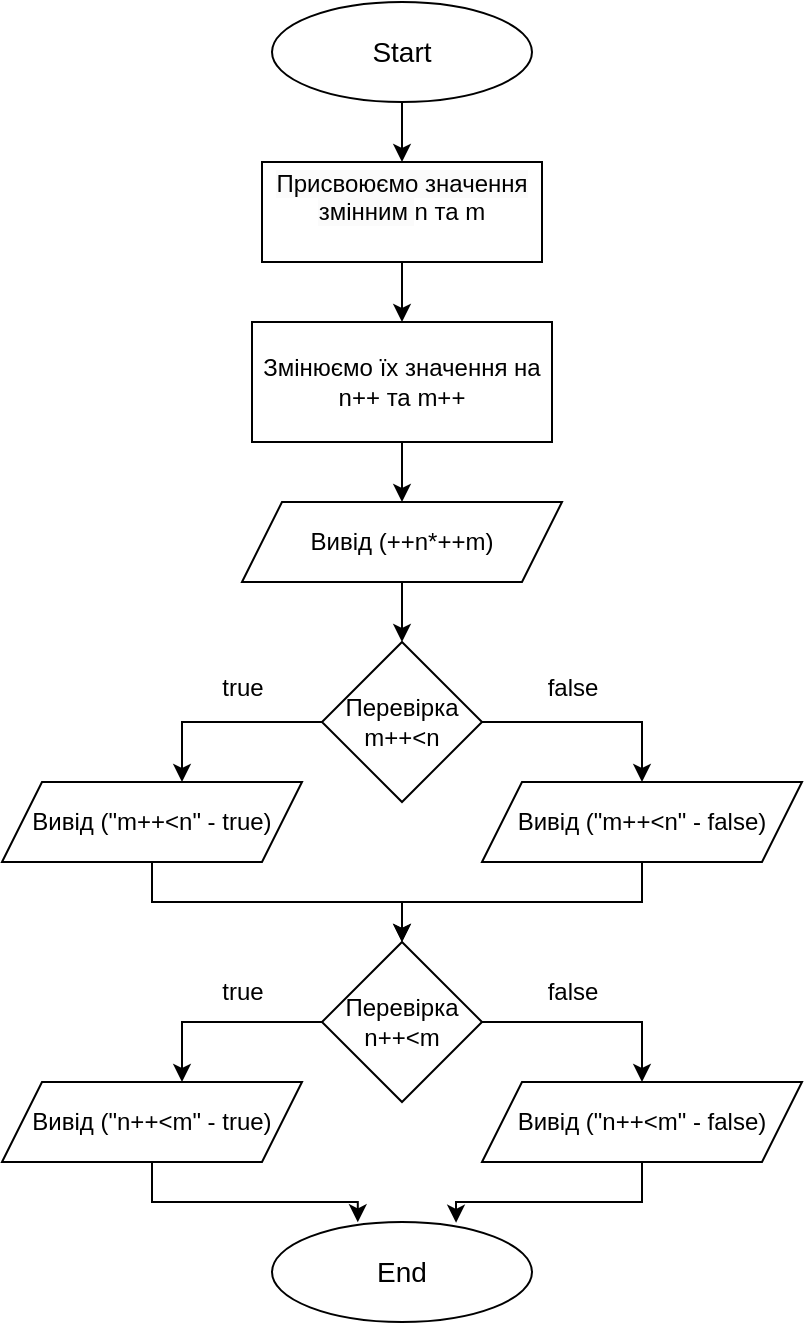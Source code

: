 <mxfile version="24.8.4">
  <diagram name="Страница — 1" id="1JxkpGAdG_1tmlaMRw96">
    <mxGraphModel dx="866" dy="495" grid="1" gridSize="10" guides="1" tooltips="1" connect="1" arrows="1" fold="1" page="1" pageScale="1" pageWidth="827" pageHeight="1169" math="0" shadow="0">
      <root>
        <mxCell id="0" />
        <mxCell id="1" parent="0" />
        <mxCell id="f-t8ZbP6wlx4kn7xdkb9-14" value="" style="edgeStyle=orthogonalEdgeStyle;rounded=0;orthogonalLoop=1;jettySize=auto;html=1;" parent="1" source="f-t8ZbP6wlx4kn7xdkb9-2" target="f-t8ZbP6wlx4kn7xdkb9-13" edge="1">
          <mxGeometry relative="1" as="geometry" />
        </mxCell>
        <mxCell id="f-t8ZbP6wlx4kn7xdkb9-2" value="&lt;font style=&quot;font-size: 14px;&quot;&gt;Start&lt;/font&gt;" style="ellipse;whiteSpace=wrap;html=1;" parent="1" vertex="1">
          <mxGeometry x="325" y="90" width="130" height="50" as="geometry" />
        </mxCell>
        <mxCell id="f-t8ZbP6wlx4kn7xdkb9-19" value="" style="edgeStyle=orthogonalEdgeStyle;rounded=0;orthogonalLoop=1;jettySize=auto;html=1;" parent="1" source="f-t8ZbP6wlx4kn7xdkb9-4" target="f-t8ZbP6wlx4kn7xdkb9-18" edge="1">
          <mxGeometry relative="1" as="geometry" />
        </mxCell>
        <mxCell id="f-t8ZbP6wlx4kn7xdkb9-4" value="Вивід (++n*++m)" style="shape=parallelogram;perimeter=parallelogramPerimeter;whiteSpace=wrap;html=1;fixedSize=1;" parent="1" vertex="1">
          <mxGeometry x="310" y="340" width="160" height="40" as="geometry" />
        </mxCell>
        <mxCell id="f-t8ZbP6wlx4kn7xdkb9-29" style="edgeStyle=orthogonalEdgeStyle;rounded=0;orthogonalLoop=1;jettySize=auto;html=1;entryX=0.5;entryY=0;entryDx=0;entryDy=0;" parent="1" source="f-t8ZbP6wlx4kn7xdkb9-8" target="f-t8ZbP6wlx4kn7xdkb9-26" edge="1">
          <mxGeometry relative="1" as="geometry" />
        </mxCell>
        <mxCell id="f-t8ZbP6wlx4kn7xdkb9-8" value="Вивід (&quot;m++&amp;lt;n&quot; - false)" style="shape=parallelogram;perimeter=parallelogramPerimeter;whiteSpace=wrap;html=1;fixedSize=1;" parent="1" vertex="1">
          <mxGeometry x="430" y="480" width="160" height="40" as="geometry" />
        </mxCell>
        <mxCell id="f-t8ZbP6wlx4kn7xdkb9-11" value="&lt;font style=&quot;font-size: 14px;&quot;&gt;End&lt;/font&gt;" style="ellipse;whiteSpace=wrap;html=1;" parent="1" vertex="1">
          <mxGeometry x="325" y="700" width="130" height="50" as="geometry" />
        </mxCell>
        <mxCell id="f-t8ZbP6wlx4kn7xdkb9-17" style="edgeStyle=orthogonalEdgeStyle;rounded=0;orthogonalLoop=1;jettySize=auto;html=1;entryX=0.5;entryY=0;entryDx=0;entryDy=0;" parent="1" source="f-t8ZbP6wlx4kn7xdkb9-12" target="f-t8ZbP6wlx4kn7xdkb9-4" edge="1">
          <mxGeometry relative="1" as="geometry" />
        </mxCell>
        <mxCell id="f-t8ZbP6wlx4kn7xdkb9-12" value="Змінюємо їх значення на n++ та m++" style="rounded=0;whiteSpace=wrap;html=1;" parent="1" vertex="1">
          <mxGeometry x="315" y="250" width="150" height="60" as="geometry" />
        </mxCell>
        <mxCell id="f-t8ZbP6wlx4kn7xdkb9-15" value="" style="edgeStyle=orthogonalEdgeStyle;rounded=0;orthogonalLoop=1;jettySize=auto;html=1;" parent="1" source="f-t8ZbP6wlx4kn7xdkb9-13" target="f-t8ZbP6wlx4kn7xdkb9-12" edge="1">
          <mxGeometry relative="1" as="geometry" />
        </mxCell>
        <mxCell id="f-t8ZbP6wlx4kn7xdkb9-13" value="&#xa;&lt;span style=&quot;color: rgb(0, 0, 0); font-family: Helvetica; font-size: 12px; font-style: normal; font-variant-ligatures: normal; font-variant-caps: normal; font-weight: 400; letter-spacing: normal; orphans: 2; text-align: center; text-indent: 0px; text-transform: none; widows: 2; word-spacing: 0px; -webkit-text-stroke-width: 0px; white-space: normal; background-color: rgb(251, 251, 251); text-decoration-thickness: initial; text-decoration-style: initial; text-decoration-color: initial; display: inline !important; float: none;&quot;&gt;Присвоюємо значення змінним&amp;nbsp;&lt;/span&gt;&lt;span style=&quot;forced-color-adjust: none; color: rgb(0, 0, 0); font-family: Helvetica; font-size: 12px; font-style: normal; font-variant-ligatures: normal; font-variant-caps: normal; font-weight: 400; letter-spacing: normal; orphans: 2; text-align: center; text-indent: 0px; text-transform: none; widows: 2; word-spacing: 0px; -webkit-text-stroke-width: 0px; white-space: normal; background-color: initial; text-decoration-thickness: initial; text-decoration-style: initial; text-decoration-color: initial;&quot;&gt;n та m&lt;/span&gt;&#xa;&#xa;" style="rounded=0;whiteSpace=wrap;html=1;" parent="1" vertex="1">
          <mxGeometry x="320" y="170" width="140" height="50" as="geometry" />
        </mxCell>
        <mxCell id="f-t8ZbP6wlx4kn7xdkb9-23" style="edgeStyle=orthogonalEdgeStyle;rounded=0;orthogonalLoop=1;jettySize=auto;html=1;entryX=0.5;entryY=0;entryDx=0;entryDy=0;" parent="1" source="f-t8ZbP6wlx4kn7xdkb9-18" target="f-t8ZbP6wlx4kn7xdkb9-8" edge="1">
          <mxGeometry relative="1" as="geometry">
            <mxPoint x="510" y="450" as="targetPoint" />
            <Array as="points">
              <mxPoint x="510" y="450" />
            </Array>
          </mxGeometry>
        </mxCell>
        <mxCell id="f-t8ZbP6wlx4kn7xdkb9-18" value="Перевірка&lt;div&gt;m++&amp;lt;n&lt;/div&gt;" style="rhombus;whiteSpace=wrap;html=1;" parent="1" vertex="1">
          <mxGeometry x="350" y="410" width="80" height="80" as="geometry" />
        </mxCell>
        <mxCell id="f-t8ZbP6wlx4kn7xdkb9-30" style="edgeStyle=orthogonalEdgeStyle;rounded=0;orthogonalLoop=1;jettySize=auto;html=1;entryX=0.5;entryY=0;entryDx=0;entryDy=0;" parent="1" source="f-t8ZbP6wlx4kn7xdkb9-20" target="f-t8ZbP6wlx4kn7xdkb9-26" edge="1">
          <mxGeometry relative="1" as="geometry">
            <Array as="points">
              <mxPoint x="265" y="540" />
              <mxPoint x="390" y="540" />
            </Array>
          </mxGeometry>
        </mxCell>
        <mxCell id="f-t8ZbP6wlx4kn7xdkb9-20" value="Вивід (&quot;m++&amp;lt;n&quot; - true)" style="shape=parallelogram;perimeter=parallelogramPerimeter;whiteSpace=wrap;html=1;fixedSize=1;" parent="1" vertex="1">
          <mxGeometry x="190" y="480" width="150" height="40" as="geometry" />
        </mxCell>
        <mxCell id="f-t8ZbP6wlx4kn7xdkb9-21" style="edgeStyle=orthogonalEdgeStyle;rounded=0;orthogonalLoop=1;jettySize=auto;html=1;exitX=0;exitY=0.5;exitDx=0;exitDy=0;entryX=0.6;entryY=0;entryDx=0;entryDy=0;entryPerimeter=0;" parent="1" source="f-t8ZbP6wlx4kn7xdkb9-18" target="f-t8ZbP6wlx4kn7xdkb9-20" edge="1">
          <mxGeometry relative="1" as="geometry" />
        </mxCell>
        <mxCell id="f-t8ZbP6wlx4kn7xdkb9-24" value="Вивід (&quot;n++&amp;lt;m&quot; - false)" style="shape=parallelogram;perimeter=parallelogramPerimeter;whiteSpace=wrap;html=1;fixedSize=1;" parent="1" vertex="1">
          <mxGeometry x="430" y="630" width="160" height="40" as="geometry" />
        </mxCell>
        <mxCell id="f-t8ZbP6wlx4kn7xdkb9-25" style="edgeStyle=orthogonalEdgeStyle;rounded=0;orthogonalLoop=1;jettySize=auto;html=1;entryX=0.5;entryY=0;entryDx=0;entryDy=0;" parent="1" source="f-t8ZbP6wlx4kn7xdkb9-26" target="f-t8ZbP6wlx4kn7xdkb9-24" edge="1">
          <mxGeometry relative="1" as="geometry">
            <mxPoint x="510" y="600" as="targetPoint" />
            <Array as="points">
              <mxPoint x="510" y="600" />
            </Array>
          </mxGeometry>
        </mxCell>
        <mxCell id="f-t8ZbP6wlx4kn7xdkb9-26" value="Перевірка&lt;div&gt;n++&amp;lt;m&lt;/div&gt;" style="rhombus;whiteSpace=wrap;html=1;" parent="1" vertex="1">
          <mxGeometry x="350" y="560" width="80" height="80" as="geometry" />
        </mxCell>
        <mxCell id="f-t8ZbP6wlx4kn7xdkb9-27" value="Вивід (&quot;n++&amp;lt;m&quot; - true)" style="shape=parallelogram;perimeter=parallelogramPerimeter;whiteSpace=wrap;html=1;fixedSize=1;" parent="1" vertex="1">
          <mxGeometry x="190" y="630" width="150" height="40" as="geometry" />
        </mxCell>
        <mxCell id="f-t8ZbP6wlx4kn7xdkb9-28" style="edgeStyle=orthogonalEdgeStyle;rounded=0;orthogonalLoop=1;jettySize=auto;html=1;exitX=0;exitY=0.5;exitDx=0;exitDy=0;entryX=0.6;entryY=0;entryDx=0;entryDy=0;entryPerimeter=0;" parent="1" source="f-t8ZbP6wlx4kn7xdkb9-26" target="f-t8ZbP6wlx4kn7xdkb9-27" edge="1">
          <mxGeometry relative="1" as="geometry" />
        </mxCell>
        <mxCell id="f-t8ZbP6wlx4kn7xdkb9-31" style="edgeStyle=orthogonalEdgeStyle;rounded=0;orthogonalLoop=1;jettySize=auto;html=1;entryX=0.708;entryY=0.008;entryDx=0;entryDy=0;entryPerimeter=0;" parent="1" source="f-t8ZbP6wlx4kn7xdkb9-24" target="f-t8ZbP6wlx4kn7xdkb9-11" edge="1">
          <mxGeometry relative="1" as="geometry" />
        </mxCell>
        <mxCell id="f-t8ZbP6wlx4kn7xdkb9-33" style="edgeStyle=orthogonalEdgeStyle;rounded=0;orthogonalLoop=1;jettySize=auto;html=1;entryX=0.33;entryY=0.003;entryDx=0;entryDy=0;entryPerimeter=0;" parent="1" source="f-t8ZbP6wlx4kn7xdkb9-27" target="f-t8ZbP6wlx4kn7xdkb9-11" edge="1">
          <mxGeometry relative="1" as="geometry">
            <Array as="points">
              <mxPoint x="265" y="690" />
              <mxPoint x="368" y="690" />
            </Array>
          </mxGeometry>
        </mxCell>
        <mxCell id="MpR0rKniHKgQaK1ntBmD-1" value="true" style="text;html=1;align=center;verticalAlign=middle;resizable=0;points=[];autosize=1;strokeColor=none;fillColor=none;" vertex="1" parent="1">
          <mxGeometry x="290" y="418" width="40" height="30" as="geometry" />
        </mxCell>
        <mxCell id="MpR0rKniHKgQaK1ntBmD-2" value="true" style="text;html=1;align=center;verticalAlign=middle;resizable=0;points=[];autosize=1;strokeColor=none;fillColor=none;" vertex="1" parent="1">
          <mxGeometry x="290" y="570" width="40" height="30" as="geometry" />
        </mxCell>
        <mxCell id="MpR0rKniHKgQaK1ntBmD-3" value="false" style="text;html=1;align=center;verticalAlign=middle;resizable=0;points=[];autosize=1;strokeColor=none;fillColor=none;" vertex="1" parent="1">
          <mxGeometry x="450" y="418" width="50" height="30" as="geometry" />
        </mxCell>
        <mxCell id="MpR0rKniHKgQaK1ntBmD-4" value="false" style="text;html=1;align=center;verticalAlign=middle;resizable=0;points=[];autosize=1;strokeColor=none;fillColor=none;" vertex="1" parent="1">
          <mxGeometry x="450" y="570" width="50" height="30" as="geometry" />
        </mxCell>
      </root>
    </mxGraphModel>
  </diagram>
</mxfile>
